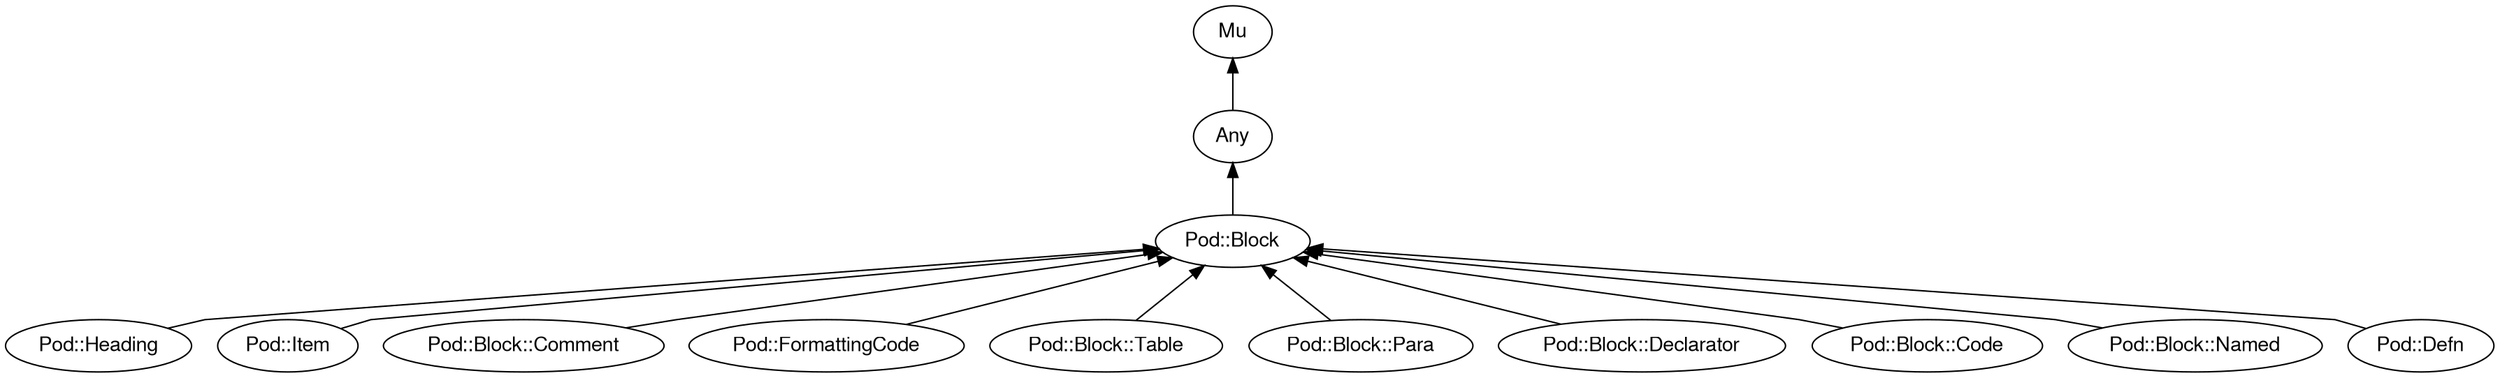 digraph "perl6-type-graph" {
    rankdir=BT;
    splines=polyline;
    overlap=false; 
    graph [truecolor=true bgcolor="#FFFFFF"];
    // Types
    "Pod::Block" [color="#000000", fontcolor="#000000", href="/type/Pod::Block", fontname="FreeSans"];
    "Mu" [color="#000000", fontcolor="#000000", href="/type/Mu", fontname="FreeSans"];
    "Any" [color="#000000", fontcolor="#000000", href="/type/Any", fontname="FreeSans"];
    "Pod::Heading" [color="#000000", fontcolor="#000000", href="/type/Pod::Heading", fontname="FreeSans"];
    "Pod::Item" [color="#000000", fontcolor="#000000", href="/type/Pod::Item", fontname="FreeSans"];
    "Pod::Block::Comment" [color="#000000", fontcolor="#000000", href="/type/Pod::Block::Comment", fontname="FreeSans"];
    "Pod::FormattingCode" [color="#000000", fontcolor="#000000", href="/type/Pod::FormattingCode", fontname="FreeSans"];
    "Pod::Block::Table" [color="#000000", fontcolor="#000000", href="/type/Pod::Block::Table", fontname="FreeSans"];
    "Pod::Block::Para" [color="#000000", fontcolor="#000000", href="/type/Pod::Block::Para", fontname="FreeSans"];
    "Pod::Block::Declarator" [color="#000000", fontcolor="#000000", href="/type/Pod::Block::Declarator", fontname="FreeSans"];
    "Pod::Block::Code" [color="#000000", fontcolor="#000000", href="/type/Pod::Block::Code", fontname="FreeSans"];
    "Pod::Block::Named" [color="#000000", fontcolor="#000000", href="/type/Pod::Block::Named", fontname="FreeSans"];
    "Pod::Defn" [color="#000000", fontcolor="#000000", href="/type/Pod::Defn", fontname="FreeSans"];

    // Superclasses
    "Pod::Block" -> "Any" [color="#000000"];
    "Any" -> "Mu" [color="#000000"];
    "Pod::Heading" -> "Pod::Block" [color="#000000"];
    "Pod::Item" -> "Pod::Block" [color="#000000"];
    "Pod::Block::Comment" -> "Pod::Block" [color="#000000"];
    "Pod::FormattingCode" -> "Pod::Block" [color="#000000"];
    "Pod::Block::Table" -> "Pod::Block" [color="#000000"];
    "Pod::Block::Para" -> "Pod::Block" [color="#000000"];
    "Pod::Block::Declarator" -> "Pod::Block" [color="#000000"];
    "Pod::Block::Code" -> "Pod::Block" [color="#000000"];
    "Pod::Block::Named" -> "Pod::Block" [color="#000000"];
    "Pod::Defn" -> "Pod::Block" [color="#000000"];

    // Roles
}
